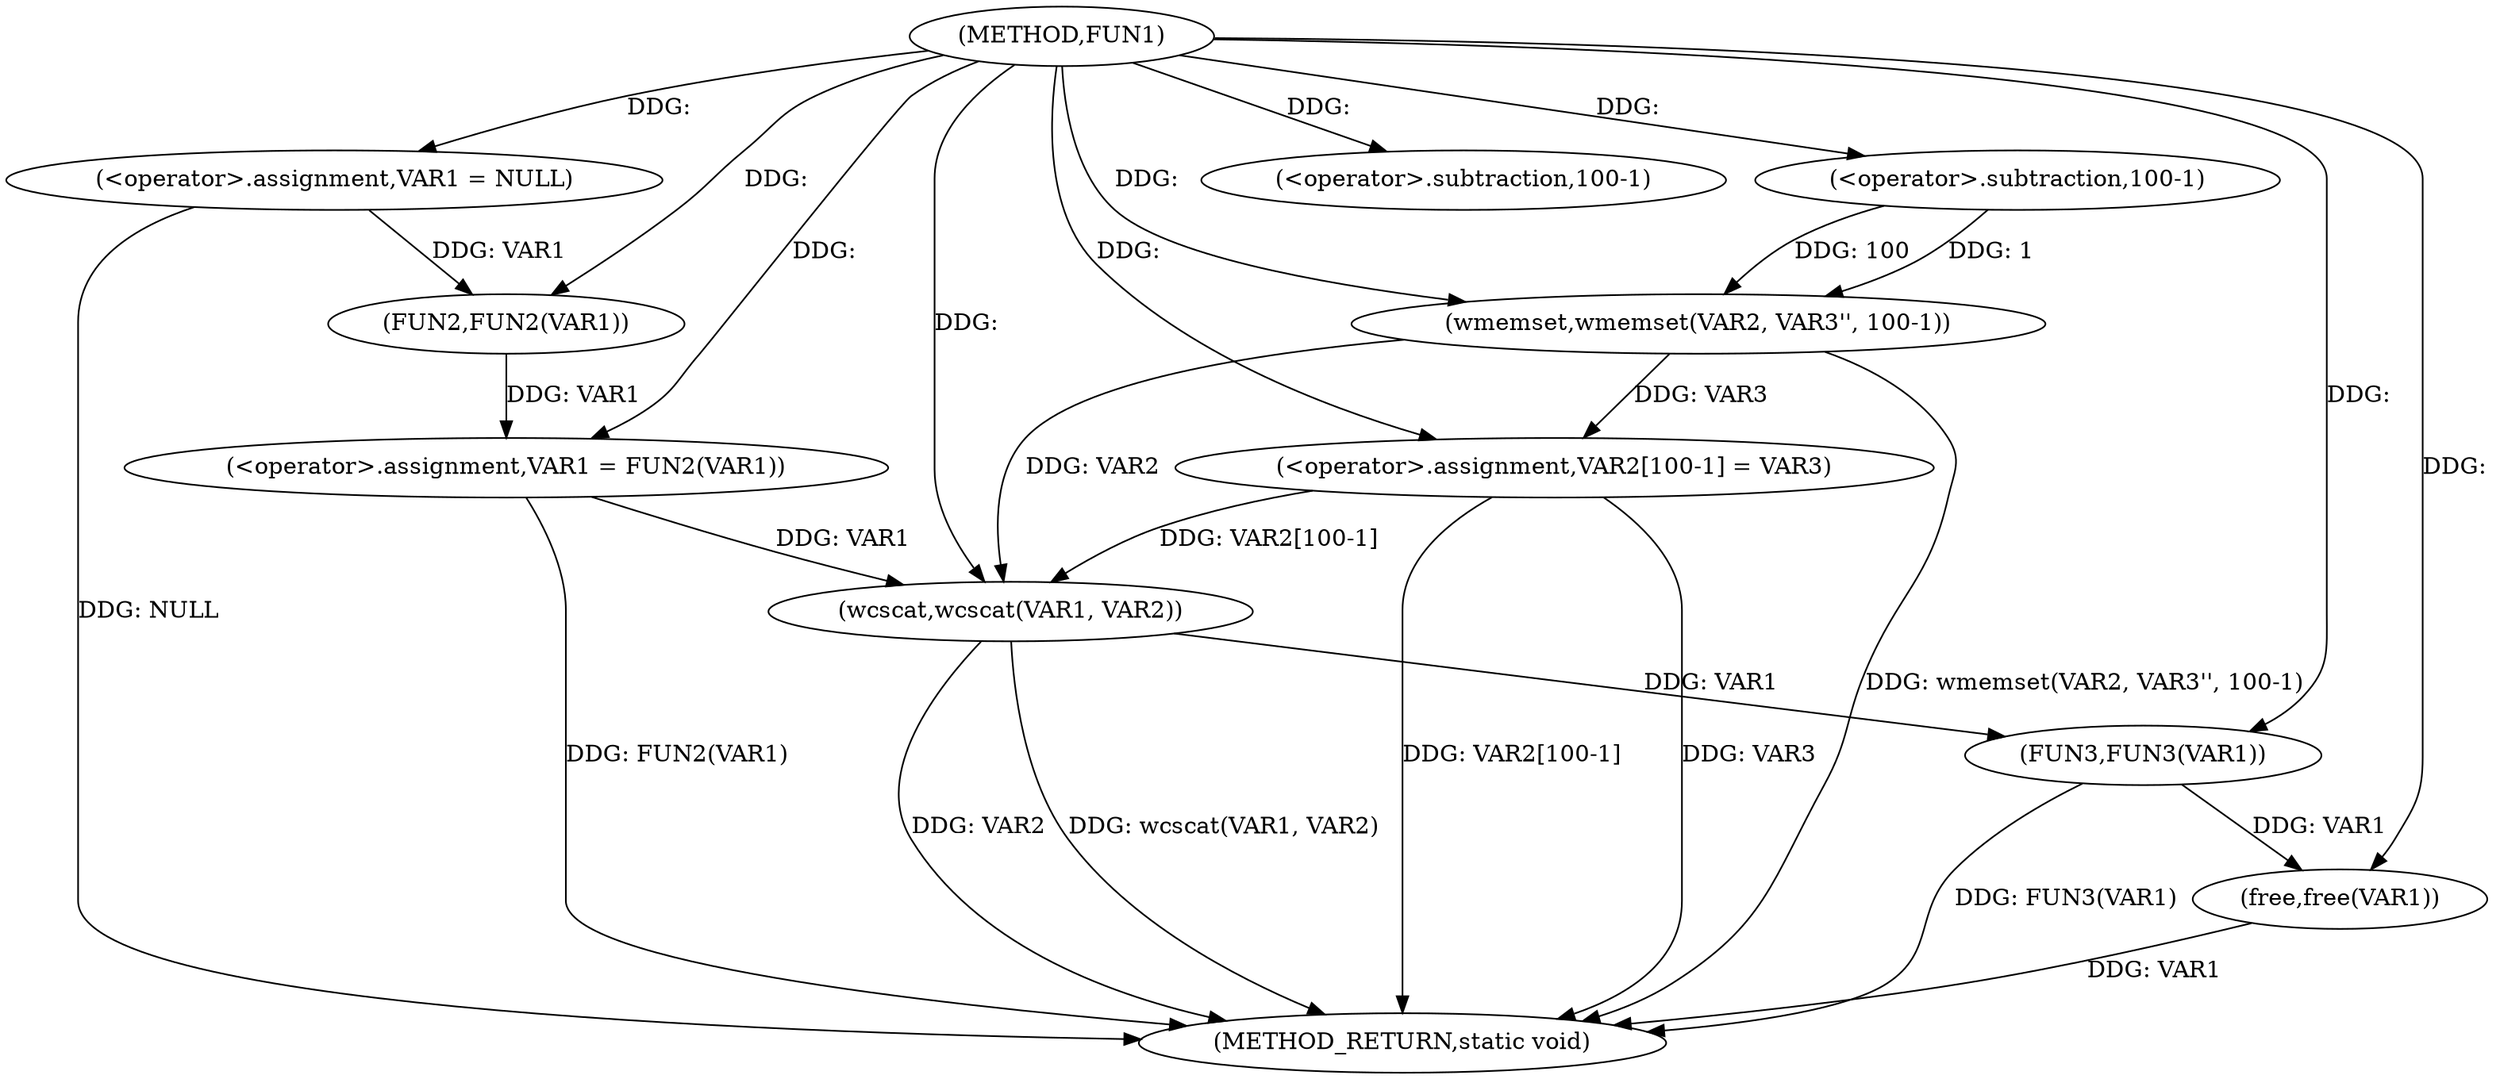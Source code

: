 digraph FUN1 {  
"1000100" [label = "(METHOD,FUN1)" ]
"1000132" [label = "(METHOD_RETURN,static void)" ]
"1000103" [label = "(<operator>.assignment,VAR1 = NULL)" ]
"1000106" [label = "(<operator>.assignment,VAR1 = FUN2(VAR1))" ]
"1000108" [label = "(FUN2,FUN2(VAR1))" ]
"1000112" [label = "(wmemset,wmemset(VAR2, VAR3'', 100-1))" ]
"1000115" [label = "(<operator>.subtraction,100-1)" ]
"1000118" [label = "(<operator>.assignment,VAR2[100-1] = VAR3)" ]
"1000121" [label = "(<operator>.subtraction,100-1)" ]
"1000125" [label = "(wcscat,wcscat(VAR1, VAR2))" ]
"1000128" [label = "(FUN3,FUN3(VAR1))" ]
"1000130" [label = "(free,free(VAR1))" ]
  "1000125" -> "1000132"  [ label = "DDG: wcscat(VAR1, VAR2)"] 
  "1000106" -> "1000132"  [ label = "DDG: FUN2(VAR1)"] 
  "1000103" -> "1000132"  [ label = "DDG: NULL"] 
  "1000125" -> "1000132"  [ label = "DDG: VAR2"] 
  "1000112" -> "1000132"  [ label = "DDG: wmemset(VAR2, VAR3'', 100-1)"] 
  "1000128" -> "1000132"  [ label = "DDG: FUN3(VAR1)"] 
  "1000118" -> "1000132"  [ label = "DDG: VAR2[100-1]"] 
  "1000130" -> "1000132"  [ label = "DDG: VAR1"] 
  "1000118" -> "1000132"  [ label = "DDG: VAR3"] 
  "1000100" -> "1000103"  [ label = "DDG: "] 
  "1000108" -> "1000106"  [ label = "DDG: VAR1"] 
  "1000100" -> "1000106"  [ label = "DDG: "] 
  "1000103" -> "1000108"  [ label = "DDG: VAR1"] 
  "1000100" -> "1000108"  [ label = "DDG: "] 
  "1000100" -> "1000112"  [ label = "DDG: "] 
  "1000115" -> "1000112"  [ label = "DDG: 100"] 
  "1000115" -> "1000112"  [ label = "DDG: 1"] 
  "1000100" -> "1000115"  [ label = "DDG: "] 
  "1000112" -> "1000118"  [ label = "DDG: VAR3"] 
  "1000100" -> "1000118"  [ label = "DDG: "] 
  "1000100" -> "1000121"  [ label = "DDG: "] 
  "1000106" -> "1000125"  [ label = "DDG: VAR1"] 
  "1000100" -> "1000125"  [ label = "DDG: "] 
  "1000112" -> "1000125"  [ label = "DDG: VAR2"] 
  "1000118" -> "1000125"  [ label = "DDG: VAR2[100-1]"] 
  "1000125" -> "1000128"  [ label = "DDG: VAR1"] 
  "1000100" -> "1000128"  [ label = "DDG: "] 
  "1000128" -> "1000130"  [ label = "DDG: VAR1"] 
  "1000100" -> "1000130"  [ label = "DDG: "] 
}

